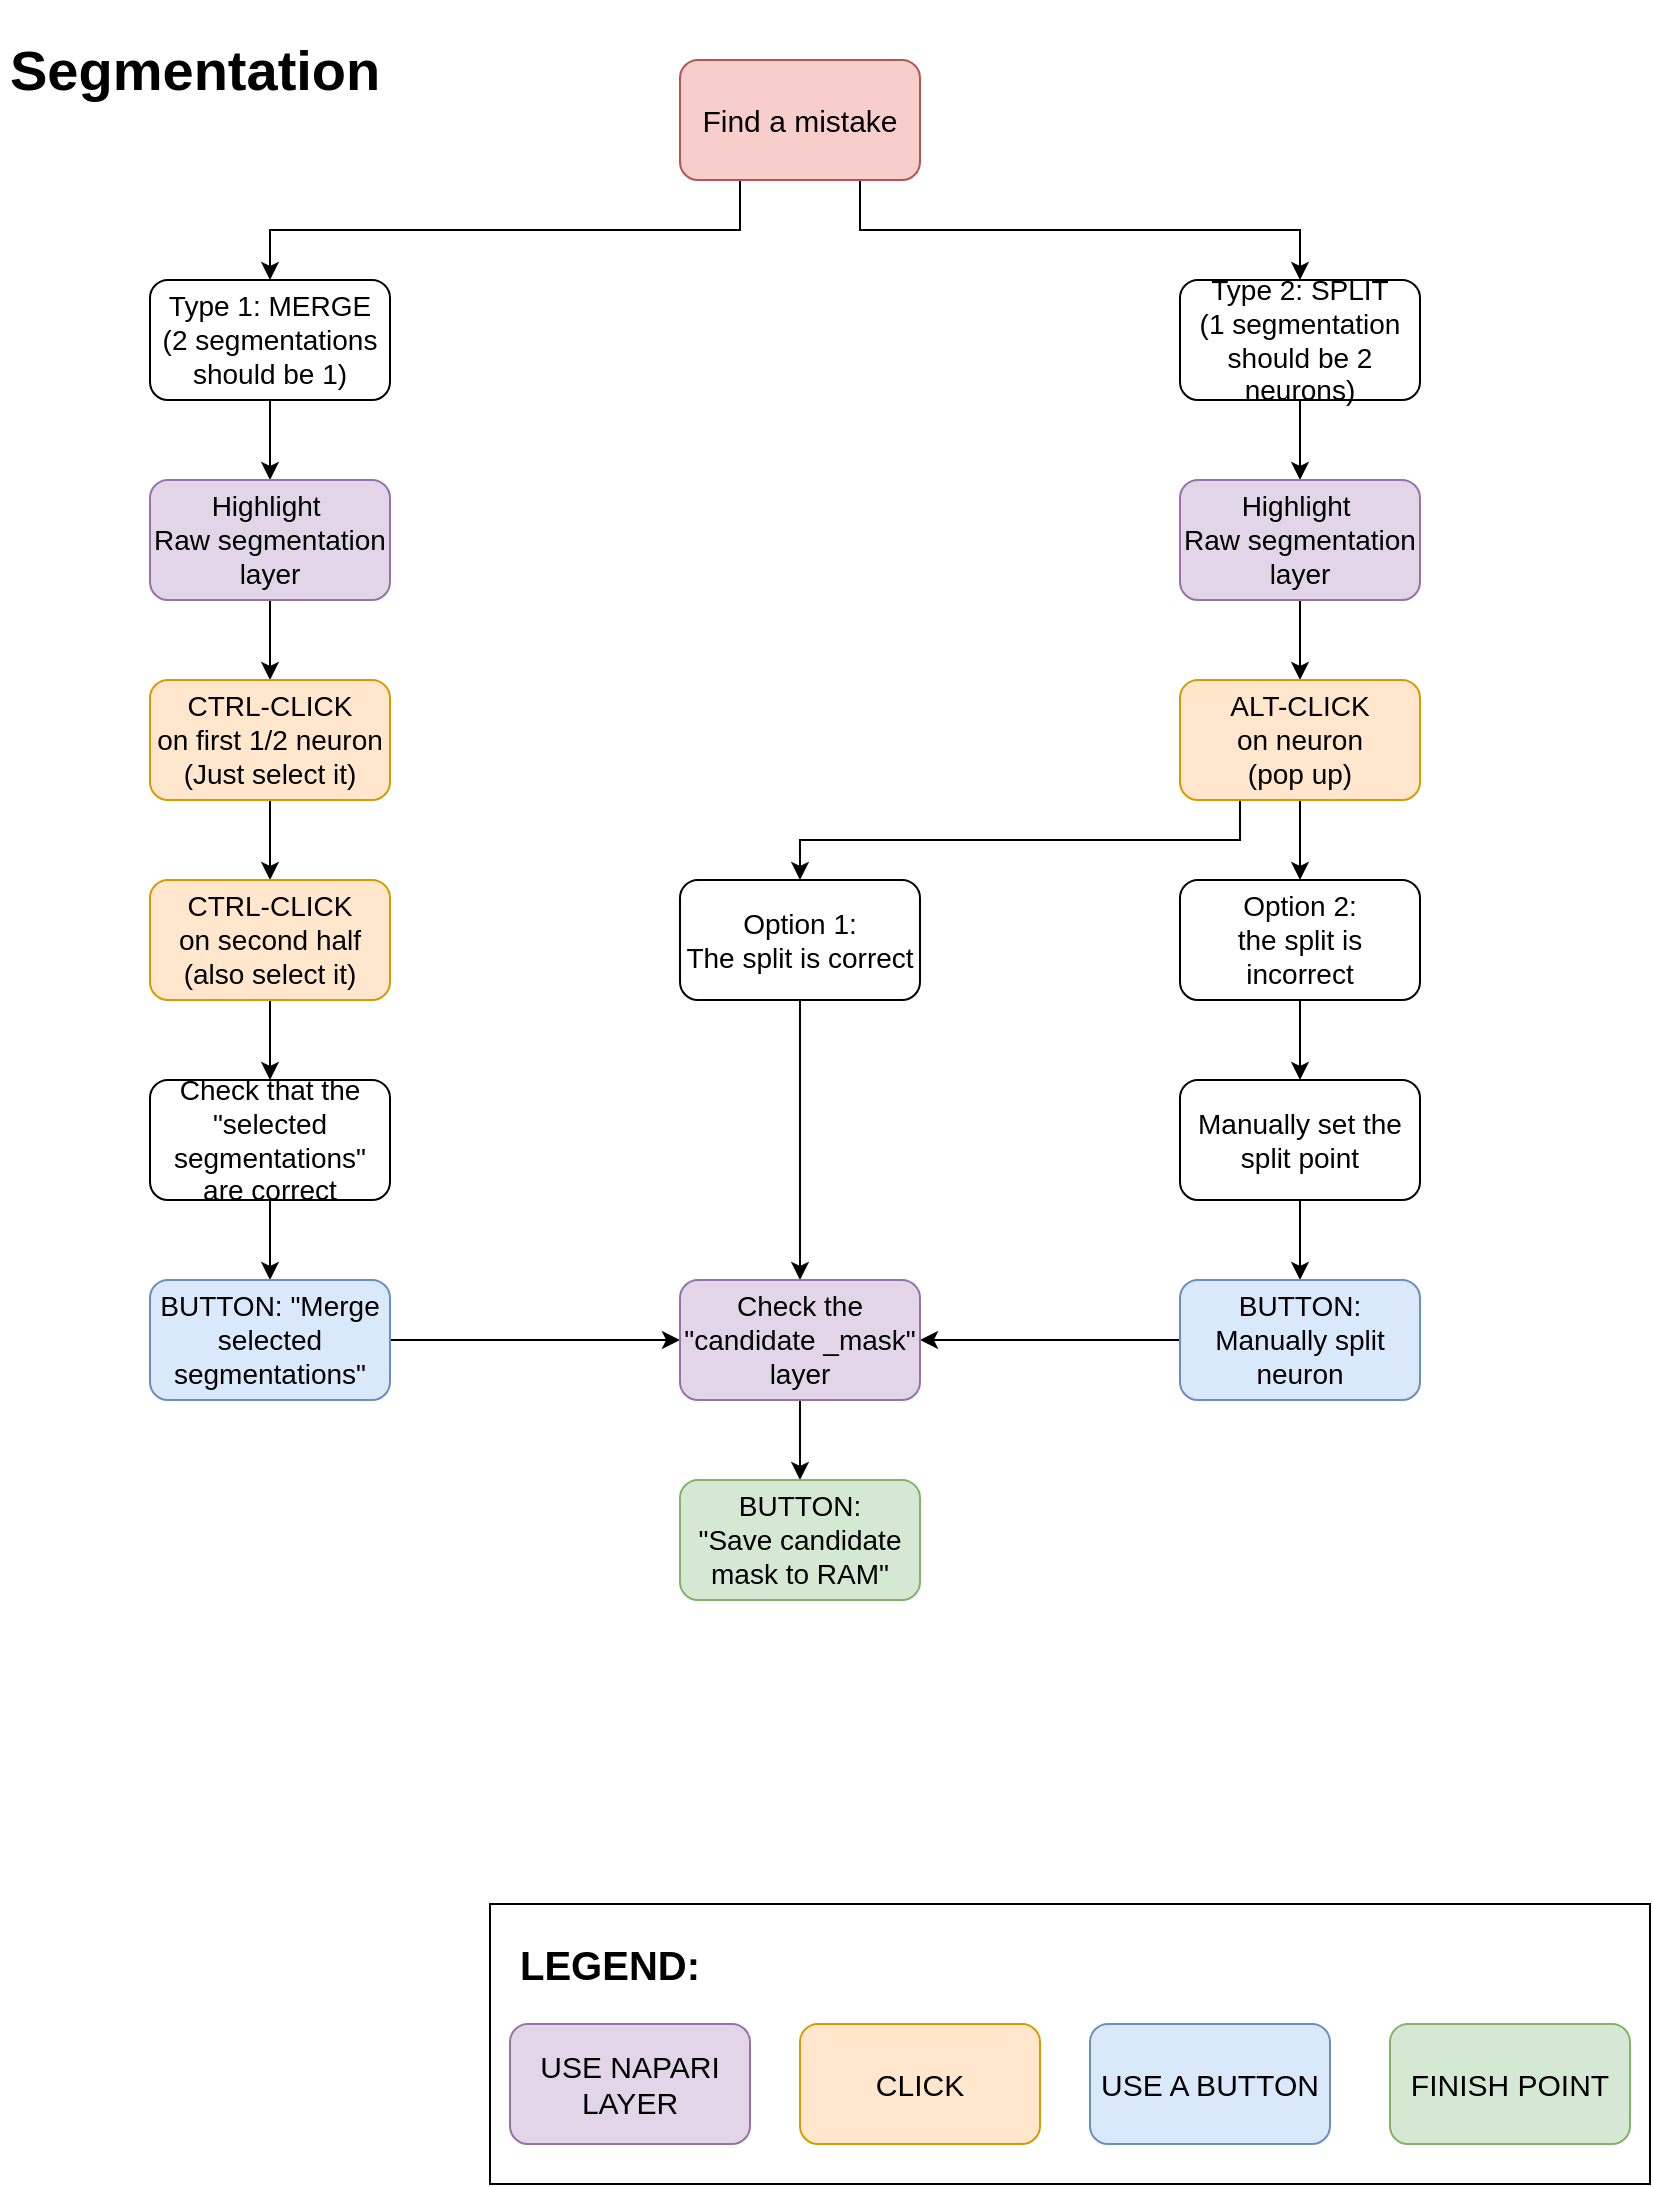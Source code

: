 <mxfile version="13.0.3" type="device" pages="2"><diagram id="yUBqYUMF7dXQXOleUabB" name="Segmentation_workflow"><mxGraphModel dx="2255" dy="921" grid="1" gridSize="10" guides="1" tooltips="1" connect="1" arrows="1" fold="1" page="1" pageScale="1" pageWidth="850" pageHeight="1100" math="0" shadow="0"><root><mxCell id="i6jKvreYINs_oxazVuyR-0"/><mxCell id="i6jKvreYINs_oxazVuyR-1" parent="i6jKvreYINs_oxazVuyR-0"/><mxCell id="bRLo708eSQ-QW72v1Nv3-0" value="" style="rounded=0;whiteSpace=wrap;html=1;fontSize=15;" vertex="1" parent="i6jKvreYINs_oxazVuyR-1"><mxGeometry x="270" y="952" width="580" height="140" as="geometry"/></mxCell><mxCell id="bRLo708eSQ-QW72v1Nv3-1" value="FINISH POINT" style="rounded=1;whiteSpace=wrap;html=1;fillColor=#d5e8d4;strokeColor=#82b366;fontSize=15;" vertex="1" parent="i6jKvreYINs_oxazVuyR-1"><mxGeometry x="720" y="1012" width="120" height="60" as="geometry"/></mxCell><mxCell id="bRLo708eSQ-QW72v1Nv3-2" value="USE A BUTTON" style="rounded=1;whiteSpace=wrap;html=1;fillColor=#dae8fc;strokeColor=#6c8ebf;fontSize=15;" vertex="1" parent="i6jKvreYINs_oxazVuyR-1"><mxGeometry x="570" y="1012" width="120" height="60" as="geometry"/></mxCell><mxCell id="bRLo708eSQ-QW72v1Nv3-3" value="&lt;h1&gt;&lt;font style=&quot;font-size: 20px&quot;&gt;LEGEND:&lt;/font&gt;&lt;/h1&gt;" style="text;html=1;strokeColor=none;fillColor=none;spacing=5;spacingTop=-20;whiteSpace=wrap;overflow=hidden;rounded=0;fontSize=15;" vertex="1" parent="i6jKvreYINs_oxazVuyR-1"><mxGeometry x="280" y="952" width="190" height="48" as="geometry"/></mxCell><mxCell id="bRLo708eSQ-QW72v1Nv3-4" value="CLICK" style="rounded=1;whiteSpace=wrap;html=1;fillColor=#ffe6cc;strokeColor=#d79b00;fontSize=15;" vertex="1" parent="i6jKvreYINs_oxazVuyR-1"><mxGeometry x="425" y="1012" width="120" height="60" as="geometry"/></mxCell><mxCell id="GBLNn8MROPjcB0sD-q66-2" style="edgeStyle=orthogonalEdgeStyle;rounded=0;orthogonalLoop=1;jettySize=auto;html=1;exitX=0.25;exitY=1;exitDx=0;exitDy=0;entryX=0.5;entryY=0;entryDx=0;entryDy=0;fontSize=15;" edge="1" parent="i6jKvreYINs_oxazVuyR-1" source="bRLo708eSQ-QW72v1Nv3-5" target="GBLNn8MROPjcB0sD-q66-1"><mxGeometry relative="1" as="geometry"/></mxCell><mxCell id="GBLNn8MROPjcB0sD-q66-3" style="edgeStyle=orthogonalEdgeStyle;rounded=0;orthogonalLoop=1;jettySize=auto;html=1;exitX=0.75;exitY=1;exitDx=0;exitDy=0;fontSize=15;" edge="1" parent="i6jKvreYINs_oxazVuyR-1" source="bRLo708eSQ-QW72v1Nv3-5" target="GBLNn8MROPjcB0sD-q66-0"><mxGeometry relative="1" as="geometry"/></mxCell><mxCell id="bRLo708eSQ-QW72v1Nv3-5" value="Find a mistake" style="rounded=1;whiteSpace=wrap;html=1;fillColor=#f8cecc;strokeColor=#b85450;fontSize=15;" vertex="1" parent="i6jKvreYINs_oxazVuyR-1"><mxGeometry x="365" y="30" width="120" height="60" as="geometry"/></mxCell><mxCell id="pz9wQZVketoU1FT1Qowj-18" value="" style="edgeStyle=orthogonalEdgeStyle;rounded=0;orthogonalLoop=1;jettySize=auto;html=1;fontSize=14;" edge="1" parent="i6jKvreYINs_oxazVuyR-1" source="GBLNn8MROPjcB0sD-q66-0" target="GBLNn8MROPjcB0sD-q66-16"><mxGeometry relative="1" as="geometry"/></mxCell><mxCell id="GBLNn8MROPjcB0sD-q66-0" value="Type 2: SPLIT&lt;br style=&quot;font-size: 14px;&quot;&gt;(1 segmentation should be 2 neurons)" style="rounded=1;whiteSpace=wrap;html=1;fontSize=14;" vertex="1" parent="i6jKvreYINs_oxazVuyR-1"><mxGeometry x="615" y="140" width="120" height="60" as="geometry"/></mxCell><mxCell id="GBLNn8MROPjcB0sD-q66-5" value="" style="edgeStyle=orthogonalEdgeStyle;rounded=0;orthogonalLoop=1;jettySize=auto;html=1;fontSize=14;" edge="1" parent="i6jKvreYINs_oxazVuyR-1" source="GBLNn8MROPjcB0sD-q66-1" target="GBLNn8MROPjcB0sD-q66-4"><mxGeometry relative="1" as="geometry"/></mxCell><mxCell id="GBLNn8MROPjcB0sD-q66-1" value="Type 1: MERGE&lt;br style=&quot;font-size: 14px;&quot;&gt;(2 segmentations should be 1)" style="rounded=1;whiteSpace=wrap;html=1;fontSize=14;" vertex="1" parent="i6jKvreYINs_oxazVuyR-1"><mxGeometry x="100" y="140" width="120" height="60" as="geometry"/></mxCell><mxCell id="GBLNn8MROPjcB0sD-q66-7" value="" style="edgeStyle=orthogonalEdgeStyle;rounded=0;orthogonalLoop=1;jettySize=auto;html=1;fontSize=14;" edge="1" parent="i6jKvreYINs_oxazVuyR-1" source="GBLNn8MROPjcB0sD-q66-4" target="GBLNn8MROPjcB0sD-q66-6"><mxGeometry relative="1" as="geometry"/></mxCell><mxCell id="GBLNn8MROPjcB0sD-q66-4" value="Highlight&amp;nbsp;&lt;br style=&quot;font-size: 14px;&quot;&gt;Raw segmentation layer" style="rounded=1;whiteSpace=wrap;html=1;fillColor=#e1d5e7;strokeColor=#9673a6;fontSize=14;" vertex="1" parent="i6jKvreYINs_oxazVuyR-1"><mxGeometry x="100" y="240" width="120" height="60" as="geometry"/></mxCell><mxCell id="GBLNn8MROPjcB0sD-q66-9" value="" style="edgeStyle=orthogonalEdgeStyle;rounded=0;orthogonalLoop=1;jettySize=auto;html=1;fontSize=14;" edge="1" parent="i6jKvreYINs_oxazVuyR-1" source="GBLNn8MROPjcB0sD-q66-6" target="GBLNn8MROPjcB0sD-q66-8"><mxGeometry relative="1" as="geometry"/></mxCell><mxCell id="GBLNn8MROPjcB0sD-q66-6" value="CTRL-CLICK&lt;br style=&quot;font-size: 14px;&quot;&gt;on first 1/2 neuron&lt;br style=&quot;font-size: 14px;&quot;&gt;(Just select it)" style="rounded=1;whiteSpace=wrap;html=1;fillColor=#ffe6cc;strokeColor=#d79b00;fontSize=14;" vertex="1" parent="i6jKvreYINs_oxazVuyR-1"><mxGeometry x="100" y="340" width="120" height="60" as="geometry"/></mxCell><mxCell id="GBLNn8MROPjcB0sD-q66-11" value="" style="edgeStyle=orthogonalEdgeStyle;rounded=0;orthogonalLoop=1;jettySize=auto;html=1;fontSize=14;" edge="1" parent="i6jKvreYINs_oxazVuyR-1" source="GBLNn8MROPjcB0sD-q66-8" target="GBLNn8MROPjcB0sD-q66-10"><mxGeometry relative="1" as="geometry"/></mxCell><mxCell id="GBLNn8MROPjcB0sD-q66-8" value="CTRL-CLICK&lt;br style=&quot;font-size: 14px;&quot;&gt;on second half&lt;br style=&quot;font-size: 14px;&quot;&gt;(also select it)" style="rounded=1;whiteSpace=wrap;html=1;fillColor=#ffe6cc;strokeColor=#d79b00;fontSize=14;" vertex="1" parent="i6jKvreYINs_oxazVuyR-1"><mxGeometry x="100" y="440" width="120" height="60" as="geometry"/></mxCell><mxCell id="GBLNn8MROPjcB0sD-q66-13" value="" style="edgeStyle=orthogonalEdgeStyle;rounded=0;orthogonalLoop=1;jettySize=auto;html=1;fontSize=14;" edge="1" parent="i6jKvreYINs_oxazVuyR-1" source="GBLNn8MROPjcB0sD-q66-10" target="GBLNn8MROPjcB0sD-q66-12"><mxGeometry relative="1" as="geometry"/></mxCell><mxCell id="GBLNn8MROPjcB0sD-q66-10" value="Check that the &quot;selected segmentations&quot; are correct" style="rounded=1;whiteSpace=wrap;html=1;fontSize=14;" vertex="1" parent="i6jKvreYINs_oxazVuyR-1"><mxGeometry x="100" y="540" width="120" height="60" as="geometry"/></mxCell><mxCell id="pz9wQZVketoU1FT1Qowj-17" style="edgeStyle=orthogonalEdgeStyle;rounded=0;orthogonalLoop=1;jettySize=auto;html=1;entryX=0;entryY=0.5;entryDx=0;entryDy=0;fontSize=14;" edge="1" parent="i6jKvreYINs_oxazVuyR-1" source="GBLNn8MROPjcB0sD-q66-12" target="pz9wQZVketoU1FT1Qowj-6"><mxGeometry relative="1" as="geometry"/></mxCell><mxCell id="GBLNn8MROPjcB0sD-q66-12" value="BUTTON: &quot;Merge selected segmentations&quot;" style="rounded=1;whiteSpace=wrap;html=1;fillColor=#dae8fc;strokeColor=#6c8ebf;fontSize=14;" vertex="1" parent="i6jKvreYINs_oxazVuyR-1"><mxGeometry x="100" y="640" width="120" height="60" as="geometry"/></mxCell><mxCell id="GBLNn8MROPjcB0sD-q66-21" value="" style="edgeStyle=orthogonalEdgeStyle;rounded=0;orthogonalLoop=1;jettySize=auto;html=1;fontSize=14;" edge="1" parent="i6jKvreYINs_oxazVuyR-1" source="GBLNn8MROPjcB0sD-q66-16" target="GBLNn8MROPjcB0sD-q66-20"><mxGeometry relative="1" as="geometry"/></mxCell><mxCell id="GBLNn8MROPjcB0sD-q66-16" value="Highlight&amp;nbsp;&lt;br style=&quot;font-size: 14px;&quot;&gt;Raw segmentation layer" style="rounded=1;whiteSpace=wrap;html=1;fillColor=#e1d5e7;strokeColor=#9673a6;fontSize=14;" vertex="1" parent="i6jKvreYINs_oxazVuyR-1"><mxGeometry x="615" y="240" width="120" height="60" as="geometry"/></mxCell><mxCell id="pz9wQZVketoU1FT1Qowj-2" value="" style="edgeStyle=orthogonalEdgeStyle;rounded=0;orthogonalLoop=1;jettySize=auto;html=1;fontSize=14;" edge="1" parent="i6jKvreYINs_oxazVuyR-1" source="GBLNn8MROPjcB0sD-q66-20" target="pz9wQZVketoU1FT1Qowj-1"><mxGeometry relative="1" as="geometry"/></mxCell><mxCell id="pz9wQZVketoU1FT1Qowj-3" style="edgeStyle=orthogonalEdgeStyle;rounded=0;orthogonalLoop=1;jettySize=auto;html=1;exitX=0.25;exitY=1;exitDx=0;exitDy=0;fontSize=14;" edge="1" parent="i6jKvreYINs_oxazVuyR-1" source="GBLNn8MROPjcB0sD-q66-20" target="pz9wQZVketoU1FT1Qowj-0"><mxGeometry relative="1" as="geometry"/></mxCell><mxCell id="GBLNn8MROPjcB0sD-q66-20" value="ALT-CLICK&lt;br style=&quot;font-size: 14px;&quot;&gt;on neuron&lt;br style=&quot;font-size: 14px;&quot;&gt;(pop up)" style="rounded=1;whiteSpace=wrap;html=1;fillColor=#ffe6cc;strokeColor=#d79b00;fontSize=14;" vertex="1" parent="i6jKvreYINs_oxazVuyR-1"><mxGeometry x="615" y="340" width="120" height="60" as="geometry"/></mxCell><mxCell id="GBLNn8MROPjcB0sD-q66-26" value="USE NAPARI LAYER" style="rounded=1;whiteSpace=wrap;html=1;fillColor=#e1d5e7;strokeColor=#9673a6;fontSize=15;" vertex="1" parent="i6jKvreYINs_oxazVuyR-1"><mxGeometry x="280" y="1012" width="120" height="60" as="geometry"/></mxCell><mxCell id="pz9wQZVketoU1FT1Qowj-7" value="" style="edgeStyle=orthogonalEdgeStyle;rounded=0;orthogonalLoop=1;jettySize=auto;html=1;fontSize=14;" edge="1" parent="i6jKvreYINs_oxazVuyR-1" source="pz9wQZVketoU1FT1Qowj-0" target="pz9wQZVketoU1FT1Qowj-6"><mxGeometry relative="1" as="geometry"/></mxCell><mxCell id="pz9wQZVketoU1FT1Qowj-0" value="Option 1:&lt;br style=&quot;font-size: 14px;&quot;&gt;The split is correct" style="rounded=1;whiteSpace=wrap;html=1;fontSize=14;" vertex="1" parent="i6jKvreYINs_oxazVuyR-1"><mxGeometry x="365" y="440" width="120" height="60" as="geometry"/></mxCell><mxCell id="pz9wQZVketoU1FT1Qowj-11" value="" style="edgeStyle=orthogonalEdgeStyle;rounded=0;orthogonalLoop=1;jettySize=auto;html=1;fontSize=14;" edge="1" parent="i6jKvreYINs_oxazVuyR-1" source="pz9wQZVketoU1FT1Qowj-1" target="pz9wQZVketoU1FT1Qowj-10"><mxGeometry relative="1" as="geometry"/></mxCell><mxCell id="pz9wQZVketoU1FT1Qowj-1" value="Option 2: &lt;br style=&quot;font-size: 14px;&quot;&gt;the split is incorrect" style="rounded=1;whiteSpace=wrap;html=1;fontSize=14;" vertex="1" parent="i6jKvreYINs_oxazVuyR-1"><mxGeometry x="615" y="440" width="120" height="60" as="geometry"/></mxCell><mxCell id="pz9wQZVketoU1FT1Qowj-13" value="" style="edgeStyle=orthogonalEdgeStyle;rounded=0;orthogonalLoop=1;jettySize=auto;html=1;fontSize=14;" edge="1" parent="i6jKvreYINs_oxazVuyR-1" source="pz9wQZVketoU1FT1Qowj-10" target="pz9wQZVketoU1FT1Qowj-12"><mxGeometry relative="1" as="geometry"/></mxCell><mxCell id="pz9wQZVketoU1FT1Qowj-10" value="Manually set the split point" style="rounded=1;whiteSpace=wrap;html=1;fontSize=14;" vertex="1" parent="i6jKvreYINs_oxazVuyR-1"><mxGeometry x="615" y="540" width="120" height="60" as="geometry"/></mxCell><mxCell id="pz9wQZVketoU1FT1Qowj-16" style="edgeStyle=orthogonalEdgeStyle;rounded=0;orthogonalLoop=1;jettySize=auto;html=1;entryX=1;entryY=0.5;entryDx=0;entryDy=0;fontSize=14;" edge="1" parent="i6jKvreYINs_oxazVuyR-1" source="pz9wQZVketoU1FT1Qowj-12" target="pz9wQZVketoU1FT1Qowj-6"><mxGeometry relative="1" as="geometry"/></mxCell><mxCell id="pz9wQZVketoU1FT1Qowj-12" value="BUTTON:&lt;br style=&quot;font-size: 14px;&quot;&gt;Manually split neuron" style="rounded=1;whiteSpace=wrap;html=1;fillColor=#dae8fc;strokeColor=#6c8ebf;fontSize=14;" vertex="1" parent="i6jKvreYINs_oxazVuyR-1"><mxGeometry x="615" y="640" width="120" height="60" as="geometry"/></mxCell><mxCell id="pz9wQZVketoU1FT1Qowj-9" value="" style="edgeStyle=orthogonalEdgeStyle;rounded=0;orthogonalLoop=1;jettySize=auto;html=1;fontSize=14;" edge="1" parent="i6jKvreYINs_oxazVuyR-1" source="pz9wQZVketoU1FT1Qowj-6" target="pz9wQZVketoU1FT1Qowj-8"><mxGeometry relative="1" as="geometry"/></mxCell><mxCell id="pz9wQZVketoU1FT1Qowj-6" value="Check the &lt;br style=&quot;font-size: 14px;&quot;&gt;&quot;candidate _mask&quot; layer" style="rounded=1;whiteSpace=wrap;html=1;fillColor=#e1d5e7;strokeColor=#9673a6;fontSize=14;" vertex="1" parent="i6jKvreYINs_oxazVuyR-1"><mxGeometry x="365" y="640" width="120" height="60" as="geometry"/></mxCell><mxCell id="pz9wQZVketoU1FT1Qowj-8" value="BUTTON:&lt;br style=&quot;font-size: 14px;&quot;&gt;&quot;Save candidate mask to RAM&quot;" style="rounded=1;whiteSpace=wrap;html=1;fillColor=#d5e8d4;strokeColor=#82b366;fontSize=14;" vertex="1" parent="i6jKvreYINs_oxazVuyR-1"><mxGeometry x="365" y="740" width="120" height="60" as="geometry"/></mxCell><mxCell id="pz9wQZVketoU1FT1Qowj-19" value="&lt;h1&gt;Segmentation&lt;/h1&gt;" style="text;html=1;strokeColor=none;fillColor=none;spacing=5;spacingTop=-20;whiteSpace=wrap;overflow=hidden;rounded=0;fontSize=14;" vertex="1" parent="i6jKvreYINs_oxazVuyR-1"><mxGeometry x="25" y="10" width="270" height="60" as="geometry"/></mxCell></root></mxGraphModel></diagram><diagram id="BAbsZnPZoUemOTNabElL" name="Tracking_workflow"><mxGraphModel dx="3270" dy="1336" grid="1" gridSize="10" guides="1" tooltips="1" connect="1" arrows="1" fold="1" page="1" pageScale="1" pageWidth="850" pageHeight="1100" math="0" shadow="0"><root><mxCell id="0"/><mxCell id="1" parent="0"/><mxCell id="glfcGImM5zxi9_Ix0sEH-52" style="edgeStyle=orthogonalEdgeStyle;rounded=0;orthogonalLoop=1;jettySize=auto;html=1;exitX=0;exitY=0.5;exitDx=0;exitDy=0;fontSize=14;" parent="1" source="glfcGImM5zxi9_Ix0sEH-2" target="glfcGImM5zxi9_Ix0sEH-3" edge="1"><mxGeometry relative="1" as="geometry"/></mxCell><mxCell id="glfcGImM5zxi9_Ix0sEH-53" style="edgeStyle=orthogonalEdgeStyle;rounded=0;orthogonalLoop=1;jettySize=auto;html=1;exitX=1;exitY=0.5;exitDx=0;exitDy=0;entryX=0.5;entryY=0;entryDx=0;entryDy=0;fontSize=14;" parent="1" source="glfcGImM5zxi9_Ix0sEH-2" target="glfcGImM5zxi9_Ix0sEH-6" edge="1"><mxGeometry relative="1" as="geometry"/></mxCell><mxCell id="glfcGImM5zxi9_Ix0sEH-2" value="Find a mistake" style="rounded=1;whiteSpace=wrap;html=1;fillColor=#f8cecc;strokeColor=#b85450;fontSize=14;" parent="1" vertex="1"><mxGeometry x="365" y="40" width="120" height="60" as="geometry"/></mxCell><mxCell id="glfcGImM5zxi9_Ix0sEH-9" value="" style="edgeStyle=orthogonalEdgeStyle;rounded=0;orthogonalLoop=1;jettySize=auto;html=1;fontSize=14;" parent="1" source="glfcGImM5zxi9_Ix0sEH-3" target="glfcGImM5zxi9_Ix0sEH-8" edge="1"><mxGeometry relative="1" as="geometry"/></mxCell><mxCell id="glfcGImM5zxi9_Ix0sEH-3" value="Type 1: Gap" style="rounded=1;whiteSpace=wrap;html=1;fontSize=14;" parent="1" vertex="1"><mxGeometry x="175" y="110" width="120" height="60" as="geometry"/></mxCell><mxCell id="glfcGImM5zxi9_Ix0sEH-47" style="edgeStyle=orthogonalEdgeStyle;rounded=0;orthogonalLoop=1;jettySize=auto;html=1;exitX=0.25;exitY=1;exitDx=0;exitDy=0;entryX=0.5;entryY=0;entryDx=0;entryDy=0;fontSize=14;" parent="1" source="glfcGImM5zxi9_Ix0sEH-6" target="glfcGImM5zxi9_Ix0sEH-45" edge="1"><mxGeometry relative="1" as="geometry"/></mxCell><mxCell id="glfcGImM5zxi9_Ix0sEH-48" style="edgeStyle=orthogonalEdgeStyle;rounded=0;orthogonalLoop=1;jettySize=auto;html=1;exitX=0.75;exitY=1;exitDx=0;exitDy=0;entryX=0.5;entryY=0;entryDx=0;entryDy=0;fontSize=14;" parent="1" source="glfcGImM5zxi9_Ix0sEH-6" target="glfcGImM5zxi9_Ix0sEH-44" edge="1"><mxGeometry relative="1" as="geometry"/></mxCell><mxCell id="glfcGImM5zxi9_Ix0sEH-6" value="Type 2: Mistake in tracklet" style="rounded=1;whiteSpace=wrap;html=1;fontSize=14;" parent="1" vertex="1"><mxGeometry x="540" y="100" width="120" height="60" as="geometry"/></mxCell><mxCell id="glfcGImM5zxi9_Ix0sEH-11" value="" style="edgeStyle=orthogonalEdgeStyle;rounded=0;orthogonalLoop=1;jettySize=auto;html=1;fontSize=14;" parent="1" source="glfcGImM5zxi9_Ix0sEH-8" target="glfcGImM5zxi9_Ix0sEH-10" edge="1"><mxGeometry relative="1" as="geometry"/></mxCell><mxCell id="glfcGImM5zxi9_Ix0sEH-8" value="Find the neuron" style="rounded=1;whiteSpace=wrap;html=1;fontSize=14;" parent="1" vertex="1"><mxGeometry x="175" y="230" width="120" height="60" as="geometry"/></mxCell><mxCell id="glfcGImM5zxi9_Ix0sEH-17" value="" style="edgeStyle=orthogonalEdgeStyle;rounded=0;orthogonalLoop=1;jettySize=auto;html=1;fontSize=14;" parent="1" source="glfcGImM5zxi9_Ix0sEH-10" target="glfcGImM5zxi9_Ix0sEH-16" edge="1"><mxGeometry relative="1" as="geometry"/></mxCell><mxCell id="glfcGImM5zxi9_Ix0sEH-10" value="Highlight layer:&lt;br style=&quot;font-size: 14px;&quot;&gt;Raw Segmentation" style="rounded=1;whiteSpace=wrap;html=1;fillColor=#e1d5e7;strokeColor=#9673a6;fontSize=14;" parent="1" vertex="1"><mxGeometry x="175" y="360" width="120" height="60" as="geometry"/></mxCell><mxCell id="glfcGImM5zxi9_Ix0sEH-20" style="edgeStyle=orthogonalEdgeStyle;rounded=0;orthogonalLoop=1;jettySize=auto;html=1;exitX=0.75;exitY=1;exitDx=0;exitDy=0;fontSize=14;" parent="1" source="glfcGImM5zxi9_Ix0sEH-16" target="glfcGImM5zxi9_Ix0sEH-18" edge="1"><mxGeometry relative="1" as="geometry"/></mxCell><mxCell id="glfcGImM5zxi9_Ix0sEH-24" style="edgeStyle=orthogonalEdgeStyle;rounded=0;orthogonalLoop=1;jettySize=auto;html=1;exitX=0.25;exitY=1;exitDx=0;exitDy=0;entryX=0.5;entryY=0;entryDx=0;entryDy=0;fontSize=14;" parent="1" source="glfcGImM5zxi9_Ix0sEH-16" target="glfcGImM5zxi9_Ix0sEH-23" edge="1"><mxGeometry relative="1" as="geometry"/></mxCell><mxCell id="glfcGImM5zxi9_Ix0sEH-16" value="Click on segmentation" style="rounded=1;whiteSpace=wrap;html=1;fillColor=#ffe6cc;strokeColor=#d79b00;fontSize=14;" parent="1" vertex="1"><mxGeometry x="175" y="490" width="120" height="60" as="geometry"/></mxCell><mxCell id="glfcGImM5zxi9_Ix0sEH-26" value="" style="edgeStyle=orthogonalEdgeStyle;rounded=0;orthogonalLoop=1;jettySize=auto;html=1;fontSize=14;" parent="1" source="glfcGImM5zxi9_Ix0sEH-18" target="glfcGImM5zxi9_Ix0sEH-25" edge="1"><mxGeometry relative="1" as="geometry"/></mxCell><mxCell id="glfcGImM5zxi9_Ix0sEH-18" value="Option 2: only that segmentation is selected" style="rounded=1;whiteSpace=wrap;html=1;fontSize=14;" parent="1" vertex="1"><mxGeometry x="265" y="640" width="120" height="60" as="geometry"/></mxCell><mxCell id="glfcGImM5zxi9_Ix0sEH-28" value="" style="edgeStyle=orthogonalEdgeStyle;rounded=0;orthogonalLoop=1;jettySize=auto;html=1;fontSize=14;" parent="1" source="glfcGImM5zxi9_Ix0sEH-23" target="glfcGImM5zxi9_Ix0sEH-27" edge="1"><mxGeometry relative="1" as="geometry"/></mxCell><mxCell id="glfcGImM5zxi9_Ix0sEH-23" value="Option 1: A tracklet is selected" style="rounded=1;whiteSpace=wrap;html=1;fontSize=14;" parent="1" vertex="1"><mxGeometry x="75" y="640" width="120" height="60" as="geometry"/></mxCell><mxCell id="glfcGImM5zxi9_Ix0sEH-25" value="Select a tracklet to extend + use the &quot;append&quot; button" style="rounded=1;whiteSpace=wrap;html=1;fillColor=#dae8fc;strokeColor=#6c8ebf;fontSize=14;" parent="1" vertex="1"><mxGeometry x="265" y="740" width="120" height="60" as="geometry"/></mxCell><mxCell id="glfcGImM5zxi9_Ix0sEH-54" style="edgeStyle=orthogonalEdgeStyle;rounded=0;orthogonalLoop=1;jettySize=auto;html=1;exitX=0.25;exitY=1;exitDx=0;exitDy=0;fontSize=14;" parent="1" source="glfcGImM5zxi9_Ix0sEH-27" target="glfcGImM5zxi9_Ix0sEH-30" edge="1"><mxGeometry relative="1" as="geometry"><mxPoint x="80" y="880" as="targetPoint"/></mxGeometry></mxCell><mxCell id="glfcGImM5zxi9_Ix0sEH-55" style="edgeStyle=orthogonalEdgeStyle;rounded=0;orthogonalLoop=1;jettySize=auto;html=1;exitX=0.75;exitY=1;exitDx=0;exitDy=0;entryX=0.5;entryY=0;entryDx=0;entryDy=0;fontSize=14;" parent="1" source="glfcGImM5zxi9_Ix0sEH-27" target="glfcGImM5zxi9_Ix0sEH-31" edge="1"><mxGeometry relative="1" as="geometry"><mxPoint x="235" y="880" as="targetPoint"/></mxGeometry></mxCell><mxCell id="glfcGImM5zxi9_Ix0sEH-27" value="Confirm the tracklet is correct" style="rounded=1;whiteSpace=wrap;html=1;fontSize=14;" parent="1" vertex="1"><mxGeometry x="75" y="740" width="120" height="60" as="geometry"/></mxCell><mxCell id="glfcGImM5zxi9_Ix0sEH-36" value="" style="edgeStyle=orthogonalEdgeStyle;rounded=0;orthogonalLoop=1;jettySize=auto;html=1;fontSize=14;" parent="1" source="glfcGImM5zxi9_Ix0sEH-30" target="glfcGImM5zxi9_Ix0sEH-35" edge="1"><mxGeometry relative="1" as="geometry"/></mxCell><mxCell id="glfcGImM5zxi9_Ix0sEH-56" style="edgeStyle=orthogonalEdgeStyle;rounded=0;orthogonalLoop=1;jettySize=auto;html=1;exitX=1;exitY=0.5;exitDx=0;exitDy=0;entryX=0;entryY=0.5;entryDx=0;entryDy=0;fontSize=14;" parent="1" source="glfcGImM5zxi9_Ix0sEH-31" target="glfcGImM5zxi9_Ix0sEH-6" edge="1"><mxGeometry relative="1" as="geometry"/></mxCell><mxCell id="glfcGImM5zxi9_Ix0sEH-31" value="Option 2: tracklet with mistakes" style="rounded=1;whiteSpace=wrap;html=1;fontSize=14;" parent="1" vertex="1"><mxGeometry x="175" y="850" width="120" height="60" as="geometry"/></mxCell><mxCell id="glfcGImM5zxi9_Ix0sEH-35" value="Button: Save tracklet to current neuron" style="rounded=1;whiteSpace=wrap;html=1;fillColor=#d5e8d4;strokeColor=#82b366;fontSize=14;" parent="1" vertex="1"><mxGeometry x="20" y="952" width="120" height="60" as="geometry"/></mxCell><mxCell id="glfcGImM5zxi9_Ix0sEH-30" value="Option 1: perfect tracklet" style="rounded=1;whiteSpace=wrap;html=1;fontSize=14;" parent="1" vertex="1"><mxGeometry x="20" y="850" width="120" height="60" as="geometry"/></mxCell><mxCell id="glfcGImM5zxi9_Ix0sEH-62" value="" style="edgeStyle=orthogonalEdgeStyle;rounded=0;orthogonalLoop=1;jettySize=auto;html=1;fontSize=14;" parent="1" source="glfcGImM5zxi9_Ix0sEH-44" target="glfcGImM5zxi9_Ix0sEH-61" edge="1"><mxGeometry relative="1" as="geometry"/></mxCell><mxCell id="glfcGImM5zxi9_Ix0sEH-73" style="edgeStyle=orthogonalEdgeStyle;rounded=0;orthogonalLoop=1;jettySize=auto;html=1;exitX=0;exitY=0.75;exitDx=0;exitDy=0;entryX=0.75;entryY=0;entryDx=0;entryDy=0;fontSize=14;" parent="1" source="glfcGImM5zxi9_Ix0sEH-44" target="glfcGImM5zxi9_Ix0sEH-71" edge="1"><mxGeometry relative="1" as="geometry"/></mxCell><mxCell id="glfcGImM5zxi9_Ix0sEH-44" value="Type 2: Identity conflict (1 tracklet = 1 neuron)" style="rounded=1;whiteSpace=wrap;html=1;fontSize=14;" parent="1" vertex="1"><mxGeometry x="720" y="230" width="120" height="60" as="geometry"/></mxCell><mxCell id="glfcGImM5zxi9_Ix0sEH-58" value="" style="edgeStyle=orthogonalEdgeStyle;rounded=0;orthogonalLoop=1;jettySize=auto;html=1;fontSize=14;" parent="1" source="glfcGImM5zxi9_Ix0sEH-45" target="glfcGImM5zxi9_Ix0sEH-57" edge="1"><mxGeometry relative="1" as="geometry"/></mxCell><mxCell id="glfcGImM5zxi9_Ix0sEH-72" style="edgeStyle=orthogonalEdgeStyle;rounded=0;orthogonalLoop=1;jettySize=auto;html=1;exitX=1;exitY=0.75;exitDx=0;exitDy=0;entryX=0.25;entryY=0;entryDx=0;entryDy=0;fontSize=14;" parent="1" source="glfcGImM5zxi9_Ix0sEH-45" target="glfcGImM5zxi9_Ix0sEH-71" edge="1"><mxGeometry relative="1" as="geometry"/></mxCell><mxCell id="glfcGImM5zxi9_Ix0sEH-45" value="Type 1: Time conflict (tracklets at same time)" style="rounded=1;whiteSpace=wrap;html=1;fontSize=14;" parent="1" vertex="1"><mxGeometry x="440" y="230" width="120" height="60" as="geometry"/></mxCell><mxCell id="glfcGImM5zxi9_Ix0sEH-60" value="" style="edgeStyle=orthogonalEdgeStyle;rounded=0;orthogonalLoop=1;jettySize=auto;html=1;fontSize=14;" parent="1" source="glfcGImM5zxi9_Ix0sEH-57" target="glfcGImM5zxi9_Ix0sEH-59" edge="1"><mxGeometry relative="1" as="geometry"/></mxCell><mxCell id="glfcGImM5zxi9_Ix0sEH-57" value="Option 1: all other tracklets are wrong" style="rounded=1;whiteSpace=wrap;html=1;fontSize=14;" parent="1" vertex="1"><mxGeometry x="440" y="360" width="120" height="60" as="geometry"/></mxCell><mxCell id="glfcGImM5zxi9_Ix0sEH-64" value="" style="edgeStyle=orthogonalEdgeStyle;rounded=0;orthogonalLoop=1;jettySize=auto;html=1;fontSize=14;" parent="1" source="glfcGImM5zxi9_Ix0sEH-59" target="glfcGImM5zxi9_Ix0sEH-63" edge="1"><mxGeometry relative="1" as="geometry"/></mxCell><mxCell id="glfcGImM5zxi9_Ix0sEH-59" value="Button: remove tracklets with time conflicts" style="rounded=1;whiteSpace=wrap;html=1;fillColor=#dae8fc;strokeColor=#6c8ebf;fontSize=14;" parent="1" vertex="1"><mxGeometry x="440" y="490" width="120" height="60" as="geometry"/></mxCell><mxCell id="glfcGImM5zxi9_Ix0sEH-61" value="Option 1: the other match was wrong" style="rounded=1;whiteSpace=wrap;html=1;fontSize=14;" parent="1" vertex="1"><mxGeometry x="720" y="360" width="120" height="60" as="geometry"/></mxCell><mxCell id="glfcGImM5zxi9_Ix0sEH-63" value="Button: Save tracklet to current neuron" style="rounded=1;whiteSpace=wrap;html=1;fillColor=#d5e8d4;strokeColor=#82b366;fontSize=14;" parent="1" vertex="1"><mxGeometry x="440" y="640" width="120" height="60" as="geometry"/></mxCell><mxCell id="glfcGImM5zxi9_Ix0sEH-67" value="" style="edgeStyle=orthogonalEdgeStyle;rounded=0;orthogonalLoop=1;jettySize=auto;html=1;exitX=0.5;exitY=1;exitDx=0;exitDy=0;fontSize=14;" parent="1" source="glfcGImM5zxi9_Ix0sEH-61" target="glfcGImM5zxi9_Ix0sEH-69" edge="1"><mxGeometry relative="1" as="geometry"><mxPoint x="780.0" y="430" as="sourcePoint"/></mxGeometry></mxCell><mxCell id="glfcGImM5zxi9_Ix0sEH-68" value="" style="edgeStyle=orthogonalEdgeStyle;rounded=0;orthogonalLoop=1;jettySize=auto;html=1;fontSize=14;" parent="1" source="glfcGImM5zxi9_Ix0sEH-69" target="glfcGImM5zxi9_Ix0sEH-70" edge="1"><mxGeometry relative="1" as="geometry"/></mxCell><mxCell id="glfcGImM5zxi9_Ix0sEH-69" value="Button: remove tracklets with identity conflicts" style="rounded=1;whiteSpace=wrap;html=1;fillColor=#dae8fc;strokeColor=#6c8ebf;fontSize=14;" parent="1" vertex="1"><mxGeometry x="720" y="490" width="120" height="60" as="geometry"/></mxCell><mxCell id="glfcGImM5zxi9_Ix0sEH-70" value="Button: Save tracklet to current neuron" style="rounded=1;whiteSpace=wrap;html=1;fillColor=#d5e8d4;strokeColor=#82b366;fontSize=14;" parent="1" vertex="1"><mxGeometry x="720" y="640" width="120" height="60" as="geometry"/></mxCell><mxCell id="glfcGImM5zxi9_Ix0sEH-75" value="" style="edgeStyle=orthogonalEdgeStyle;rounded=0;orthogonalLoop=1;jettySize=auto;html=1;fontSize=14;" parent="1" source="glfcGImM5zxi9_Ix0sEH-71" target="glfcGImM5zxi9_Ix0sEH-74" edge="1"><mxGeometry relative="1" as="geometry"/></mxCell><mxCell id="glfcGImM5zxi9_Ix0sEH-71" value="Option 2: tracklet is partially correct&lt;br style=&quot;font-size: 14px&quot;&gt;(neighbor jump)" style="rounded=1;whiteSpace=wrap;html=1;fontSize=14;" parent="1" vertex="1"><mxGeometry x="580" y="360" width="120" height="60" as="geometry"/></mxCell><mxCell id="glfcGImM5zxi9_Ix0sEH-77" value="" style="edgeStyle=orthogonalEdgeStyle;rounded=0;orthogonalLoop=1;jettySize=auto;html=1;fontSize=14;" parent="1" source="glfcGImM5zxi9_Ix0sEH-74" target="glfcGImM5zxi9_Ix0sEH-76" edge="1"><mxGeometry relative="1" as="geometry"/></mxCell><mxCell id="glfcGImM5zxi9_Ix0sEH-74" value="Carefully find the jumps" style="rounded=1;whiteSpace=wrap;html=1;fontSize=14;" parent="1" vertex="1"><mxGeometry x="580" y="490" width="120" height="60" as="geometry"/></mxCell><mxCell id="glfcGImM5zxi9_Ix0sEH-79" value="" style="edgeStyle=orthogonalEdgeStyle;rounded=0;orthogonalLoop=1;jettySize=auto;html=1;fontSize=14;" parent="1" source="glfcGImM5zxi9_Ix0sEH-76" target="glfcGImM5zxi9_Ix0sEH-78" edge="1"><mxGeometry relative="1" as="geometry"/></mxCell><mxCell id="glfcGImM5zxi9_Ix0sEH-76" value="Use the &quot;Split Tracklet&quot; buttons" style="rounded=1;whiteSpace=wrap;html=1;fillColor=#dae8fc;strokeColor=#6c8ebf;fontSize=14;" parent="1" vertex="1"><mxGeometry x="580" y="640" width="120" height="60" as="geometry"/></mxCell><mxCell id="glfcGImM5zxi9_Ix0sEH-81" value="" style="edgeStyle=orthogonalEdgeStyle;rounded=0;orthogonalLoop=1;jettySize=auto;html=1;fontSize=14;" parent="1" source="glfcGImM5zxi9_Ix0sEH-78" target="glfcGImM5zxi9_Ix0sEH-80" edge="1"><mxGeometry relative="1" as="geometry"/></mxCell><mxCell id="glfcGImM5zxi9_Ix0sEH-78" value="Check that all conflicts are solved" style="rounded=1;whiteSpace=wrap;html=1;fontSize=14;" parent="1" vertex="1"><mxGeometry x="580" y="740" width="120" height="60" as="geometry"/></mxCell><mxCell id="glfcGImM5zxi9_Ix0sEH-80" value="Button: Save tracklet to current neuron" style="rounded=1;whiteSpace=wrap;html=1;fillColor=#d5e8d4;strokeColor=#82b366;fontSize=14;" parent="1" vertex="1"><mxGeometry x="580" y="850" width="120" height="60" as="geometry"/></mxCell><mxCell id="yqdA1zUSWTbto-2szZqZ-7" value="" style="rounded=0;whiteSpace=wrap;html=1;fontSize=14;" vertex="1" parent="1"><mxGeometry x="260" y="952" width="580" height="140" as="geometry"/></mxCell><mxCell id="yqdA1zUSWTbto-2szZqZ-8" value="FINISH POINT" style="rounded=1;whiteSpace=wrap;html=1;fillColor=#d5e8d4;strokeColor=#82b366;fontSize=14;" vertex="1" parent="1"><mxGeometry x="710" y="1012" width="120" height="60" as="geometry"/></mxCell><mxCell id="yqdA1zUSWTbto-2szZqZ-9" value="USE A BUTTON" style="rounded=1;whiteSpace=wrap;html=1;fillColor=#dae8fc;strokeColor=#6c8ebf;fontSize=14;" vertex="1" parent="1"><mxGeometry x="560" y="1012" width="120" height="60" as="geometry"/></mxCell><mxCell id="yqdA1zUSWTbto-2szZqZ-10" value="&lt;h1 style=&quot;font-size: 20px;&quot;&gt;LEGEND:&lt;/h1&gt;" style="text;html=1;strokeColor=none;fillColor=none;spacing=5;spacingTop=-20;whiteSpace=wrap;overflow=hidden;rounded=0;fontSize=20;" vertex="1" parent="1"><mxGeometry x="270" y="962" width="190" height="40" as="geometry"/></mxCell><mxCell id="yqdA1zUSWTbto-2szZqZ-11" value="CLICK" style="rounded=1;whiteSpace=wrap;html=1;fillColor=#ffe6cc;strokeColor=#d79b00;fontSize=14;" vertex="1" parent="1"><mxGeometry x="415" y="1012" width="120" height="60" as="geometry"/></mxCell><mxCell id="yqdA1zUSWTbto-2szZqZ-12" value="USE NAPARI LAYER" style="rounded=1;whiteSpace=wrap;html=1;fillColor=#e1d5e7;strokeColor=#9673a6;fontSize=14;" vertex="1" parent="1"><mxGeometry x="270" y="1012" width="120" height="60" as="geometry"/></mxCell><mxCell id="M1_9FKKyWevT_Xi4NZyR-1" value="&lt;h1&gt;Tracking&lt;/h1&gt;" style="text;html=1;strokeColor=none;fillColor=none;spacing=5;spacingTop=-20;whiteSpace=wrap;overflow=hidden;rounded=0;fontSize=14;" vertex="1" parent="1"><mxGeometry x="25" y="10" width="270" height="60" as="geometry"/></mxCell></root></mxGraphModel></diagram></mxfile>